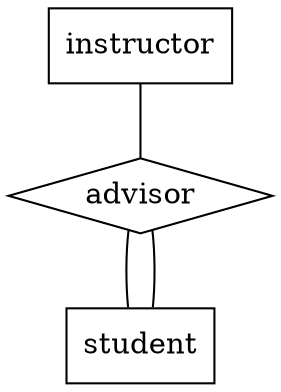 graph G {
instructor [shape=box]
student [shape=box]
advisor [shape=diamond]
instructor -- advisor -- student
advisor -- student
}